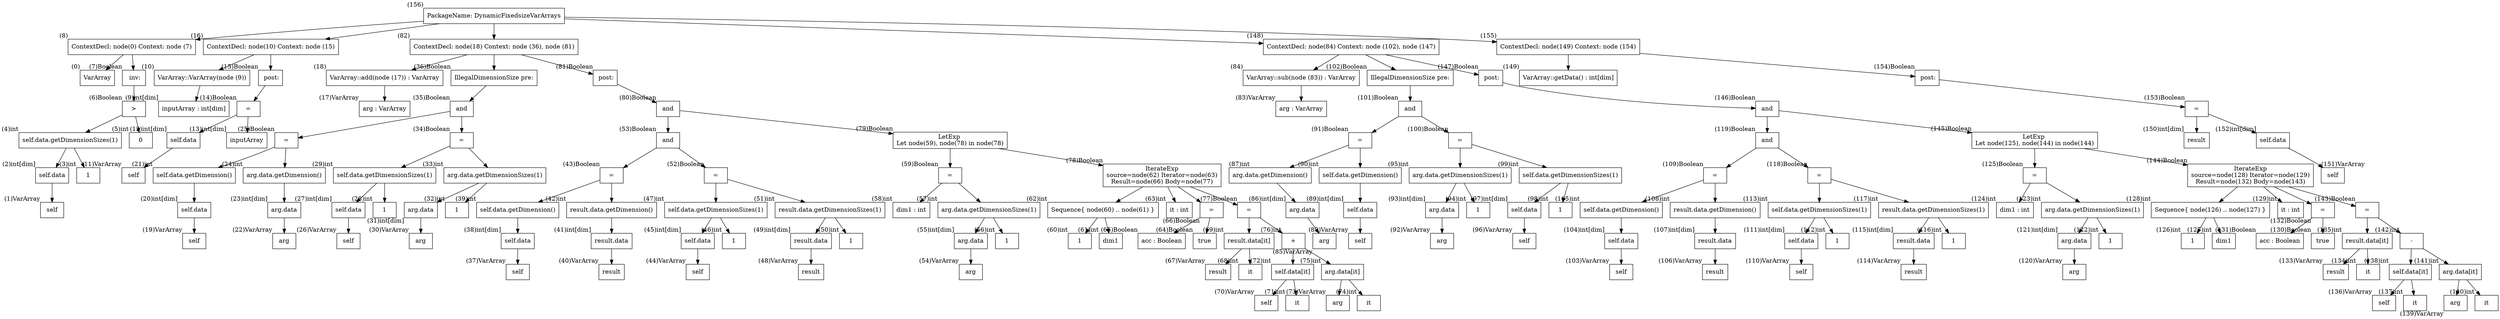 digraph AST {
  node [shape=box];
  n156 [label="PackageName: DynamicFixedsizeVarArrays", xlabel="(156)"];
  n156 -> n8;
  n156 -> n16;
  n156 -> n82;
  n156 -> n148;
  n156 -> n155;
  n8 [label="ContextDecl: node(0) Context: node (7)", xlabel="(8)"];
  n8 -> n0;
  n8 -> n7;
  n16 [label="ContextDecl: node(10) Context: node (15)", xlabel="(16)"];
  n16 -> n10;
  n16 -> n15;
  n82 [label="ContextDecl: node(18) Context: node (36), node (81)", xlabel="(82)"];
  n82 -> n18;
  n82 -> n36;
  n82 -> n81;
  n148 [label="ContextDecl: node(84) Context: node (102), node (147)", xlabel="(148)"];
  n148 -> n84;
  n148 -> n102;
  n148 -> n147;
  n155 [label="ContextDecl: node(149) Context: node (154)", xlabel="(155)"];
  n155 -> n149;
  n155 -> n154;
  n0 [label="VarArray", xlabel="(0)"];
  n7 [label=" inv:", xlabel="(7)Boolean"];
  n7 -> n6;
  n10 [label="VarArray::VarArray(node (9))", xlabel="(10)"];
  n10 -> n9;
  n15 [label=" post:", xlabel="(15)Boolean"];
  n15 -> n14;
  n18 [label="VarArray::add(node (17)) : VarArray", xlabel="(18)"];
  n18 -> n17;
  n36 [label="IllegalDimensionSize pre:", xlabel="(36)Boolean"];
  n36 -> n35;
  n81 [label=" post:", xlabel="(81)Boolean"];
  n81 -> n80;
  n84 [label="VarArray::sub(node (83)) : VarArray", xlabel="(84)"];
  n84 -> n83;
  n102 [label="IllegalDimensionSize pre:", xlabel="(102)Boolean"];
  n102 -> n101;
  n147 [label=" post:", xlabel="(147)Boolean"];
  n147 -> n146;
  n149 [label="VarArray::getData() : int[dim]", xlabel="(149)"];
  n154 [label=" post:", xlabel="(154)Boolean"];
  n154 -> n153;
  n6 [label=">", xlabel="(6)Boolean"];
  n6 -> n4;
  n6 -> n5;
  n9 [label="inputArray : int[dim]", xlabel="(9)int[dim]"];
  n14 [label="=", xlabel="(14)Boolean"];
  n14 -> n12;
  n14 -> n13;
  n17 [label="arg : VarArray", xlabel="(17)VarArray"];
  n35 [label="and", xlabel="(35)Boolean"];
  n35 -> n25;
  n35 -> n34;
  n80 [label="and", xlabel="(80)Boolean"];
  n80 -> n53;
  n80 -> n79;
  n83 [label="arg : VarArray", xlabel="(83)VarArray"];
  n101 [label="and", xlabel="(101)Boolean"];
  n101 -> n91;
  n101 -> n100;
  n146 [label="and", xlabel="(146)Boolean"];
  n146 -> n119;
  n146 -> n145;
  n153 [label="=", xlabel="(153)Boolean"];
  n153 -> n150;
  n153 -> n152;
  n4 [label="self.data.getDimensionSizes(1)", xlabel="(4)int"];
  n4 -> n2;
  n4 -> n3;
  n5 [label="0", xlabel="(5)int"];
  n12 [label="self.data", xlabel="(12)int[dim]"];
  n12 -> n11;
  n13 [label="inputArray", xlabel="(13)int[dim]"];
  n25 [label="=", xlabel="(25)Boolean"];
  n25 -> n21;
  n25 -> n24;
  n34 [label="=", xlabel="(34)Boolean"];
  n34 -> n29;
  n34 -> n33;
  n53 [label="and", xlabel="(53)Boolean"];
  n53 -> n43;
  n53 -> n52;
  n79 [label="LetExp 
Let node(59), node(78) in node(78)", xlabel="(79)Boolean"];
  n79 -> n59;
  n79 -> n78;
  n91 [label="=", xlabel="(91)Boolean"];
  n91 -> n87;
  n91 -> n90;
  n100 [label="=", xlabel="(100)Boolean"];
  n100 -> n95;
  n100 -> n99;
  n119 [label="and", xlabel="(119)Boolean"];
  n119 -> n109;
  n119 -> n118;
  n145 [label="LetExp 
Let node(125), node(144) in node(144)", xlabel="(145)Boolean"];
  n145 -> n125;
  n145 -> n144;
  n150 [label="result", xlabel="(150)int[dim]"];
  n152 [label="self.data", xlabel="(152)int[dim]"];
  n152 -> n151;
  n2 [label="self.data", xlabel="(2)int[dim]"];
  n2 -> n1;
  n3 [label="1", xlabel="(3)int"];
  n11 [label="self", xlabel="(11)VarArray"];
  n21 [label="self.data.getDimension()", xlabel="(21)int"];
  n21 -> n20;
  n24 [label="arg.data.getDimension()", xlabel="(24)int"];
  n24 -> n23;
  n29 [label="self.data.getDimensionSizes(1)", xlabel="(29)int"];
  n29 -> n27;
  n29 -> n28;
  n33 [label="arg.data.getDimensionSizes(1)", xlabel="(33)int"];
  n33 -> n31;
  n33 -> n32;
  n43 [label="=", xlabel="(43)Boolean"];
  n43 -> n39;
  n43 -> n42;
  n52 [label="=", xlabel="(52)Boolean"];
  n52 -> n47;
  n52 -> n51;
  n59 [label="=", xlabel="(59)Boolean"];
  n59 -> n58;
  n59 -> n57;
  n78 [label="IterateExp
source=node(62) Iterator=node(63)
Result=node(66) Body=node(77)", xlabel="(78)Boolean"];
  n78 -> n62;
  n78 -> n63;
  n78 -> n66;
  n78 -> n77;
  n87 [label="arg.data.getDimension()", xlabel="(87)int"];
  n87 -> n86;
  n90 [label="self.data.getDimension()", xlabel="(90)int"];
  n90 -> n89;
  n95 [label="arg.data.getDimensionSizes(1)", xlabel="(95)int"];
  n95 -> n93;
  n95 -> n94;
  n99 [label="self.data.getDimensionSizes(1)", xlabel="(99)int"];
  n99 -> n97;
  n99 -> n98;
  n109 [label="=", xlabel="(109)Boolean"];
  n109 -> n105;
  n109 -> n108;
  n118 [label="=", xlabel="(118)Boolean"];
  n118 -> n113;
  n118 -> n117;
  n125 [label="=", xlabel="(125)Boolean"];
  n125 -> n124;
  n125 -> n123;
  n144 [label="IterateExp
source=node(128) Iterator=node(129)
Result=node(132) Body=node(143)", xlabel="(144)Boolean"];
  n144 -> n128;
  n144 -> n129;
  n144 -> n132;
  n144 -> n143;
  n151 [label="self", xlabel="(151)VarArray"];
  n1 [label="self", xlabel="(1)VarArray"];
  n20 [label="self.data", xlabel="(20)int[dim]"];
  n20 -> n19;
  n23 [label="arg.data", xlabel="(23)int[dim]"];
  n23 -> n22;
  n27 [label="self.data", xlabel="(27)int[dim]"];
  n27 -> n26;
  n28 [label="1", xlabel="(28)int"];
  n31 [label="arg.data", xlabel="(31)int[dim]"];
  n31 -> n30;
  n32 [label="1", xlabel="(32)int"];
  n39 [label="self.data.getDimension()", xlabel="(39)int"];
  n39 -> n38;
  n42 [label="result.data.getDimension()", xlabel="(42)int"];
  n42 -> n41;
  n47 [label="self.data.getDimensionSizes(1)", xlabel="(47)int"];
  n47 -> n45;
  n47 -> n46;
  n51 [label="result.data.getDimensionSizes(1)", xlabel="(51)int"];
  n51 -> n49;
  n51 -> n50;
  n58 [label="dim1 : int", xlabel="(58)int"];
  n57 [label="arg.data.getDimensionSizes(1)", xlabel="(57)int"];
  n57 -> n55;
  n57 -> n56;
  n62 [label="Sequence{ node(60) .. node(61) }", xlabel="(62)int"];
  n62 -> n60;
  n62 -> n61;
  n63 [label="it : int", xlabel="(63)int"];
  n66 [label="=", xlabel="(66)Boolean"];
  n66 -> n65;
  n66 -> n64;
  n77 [label="=", xlabel="(77)Boolean"];
  n77 -> n69;
  n77 -> n76;
  n86 [label="arg.data", xlabel="(86)int[dim]"];
  n86 -> n85;
  n89 [label="self.data", xlabel="(89)int[dim]"];
  n89 -> n88;
  n93 [label="arg.data", xlabel="(93)int[dim]"];
  n93 -> n92;
  n94 [label="1", xlabel="(94)int"];
  n97 [label="self.data", xlabel="(97)int[dim]"];
  n97 -> n96;
  n98 [label="1", xlabel="(98)int"];
  n105 [label="self.data.getDimension()", xlabel="(105)int"];
  n105 -> n104;
  n108 [label="result.data.getDimension()", xlabel="(108)int"];
  n108 -> n107;
  n113 [label="self.data.getDimensionSizes(1)", xlabel="(113)int"];
  n113 -> n111;
  n113 -> n112;
  n117 [label="result.data.getDimensionSizes(1)", xlabel="(117)int"];
  n117 -> n115;
  n117 -> n116;
  n124 [label="dim1 : int", xlabel="(124)int"];
  n123 [label="arg.data.getDimensionSizes(1)", xlabel="(123)int"];
  n123 -> n121;
  n123 -> n122;
  n128 [label="Sequence{ node(126) .. node(127) }", xlabel="(128)int"];
  n128 -> n126;
  n128 -> n127;
  n129 [label="it : int", xlabel="(129)int"];
  n132 [label="=", xlabel="(132)Boolean"];
  n132 -> n131;
  n132 -> n130;
  n143 [label="=", xlabel="(143)Boolean"];
  n143 -> n135;
  n143 -> n142;
  n19 [label="self", xlabel="(19)VarArray"];
  n22 [label="arg", xlabel="(22)VarArray"];
  n26 [label="self", xlabel="(26)VarArray"];
  n30 [label="arg", xlabel="(30)VarArray"];
  n38 [label="self.data", xlabel="(38)int[dim]"];
  n38 -> n37;
  n41 [label="result.data", xlabel="(41)int[dim]"];
  n41 -> n40;
  n45 [label="self.data", xlabel="(45)int[dim]"];
  n45 -> n44;
  n46 [label="1", xlabel="(46)int"];
  n49 [label="result.data", xlabel="(49)int[dim]"];
  n49 -> n48;
  n50 [label="1", xlabel="(50)int"];
  n55 [label="arg.data", xlabel="(55)int[dim]"];
  n55 -> n54;
  n56 [label="1", xlabel="(56)int"];
  n60 [label="1", xlabel="(60)int"];
  n61 [label="dim1", xlabel="(61)int"];
  n65 [label="acc : Boolean", xlabel="(65)Boolean"];
  n64 [label="true", xlabel="(64)Boolean"];
  n69 [label="result.data[it]", xlabel="(69)int"];
  n69 -> n67;
  n69 -> n68;
  n76 [label="+", xlabel="(76)int"];
  n76 -> n72;
  n76 -> n75;
  n85 [label="arg", xlabel="(85)VarArray"];
  n88 [label="self", xlabel="(88)VarArray"];
  n92 [label="arg", xlabel="(92)VarArray"];
  n96 [label="self", xlabel="(96)VarArray"];
  n104 [label="self.data", xlabel="(104)int[dim]"];
  n104 -> n103;
  n107 [label="result.data", xlabel="(107)int[dim]"];
  n107 -> n106;
  n111 [label="self.data", xlabel="(111)int[dim]"];
  n111 -> n110;
  n112 [label="1", xlabel="(112)int"];
  n115 [label="result.data", xlabel="(115)int[dim]"];
  n115 -> n114;
  n116 [label="1", xlabel="(116)int"];
  n121 [label="arg.data", xlabel="(121)int[dim]"];
  n121 -> n120;
  n122 [label="1", xlabel="(122)int"];
  n126 [label="1", xlabel="(126)int"];
  n127 [label="dim1", xlabel="(127)int"];
  n131 [label="acc : Boolean", xlabel="(131)Boolean"];
  n130 [label="true", xlabel="(130)Boolean"];
  n135 [label="result.data[it]", xlabel="(135)int"];
  n135 -> n133;
  n135 -> n134;
  n142 [label="-", xlabel="(142)int"];
  n142 -> n138;
  n142 -> n141;
  n37 [label="self", xlabel="(37)VarArray"];
  n40 [label="result", xlabel="(40)VarArray"];
  n44 [label="self", xlabel="(44)VarArray"];
  n48 [label="result", xlabel="(48)VarArray"];
  n54 [label="arg", xlabel="(54)VarArray"];
  n67 [label="result", xlabel="(67)VarArray"];
  n68 [label="it", xlabel="(68)int"];
  n72 [label="self.data[it]", xlabel="(72)int"];
  n72 -> n70;
  n72 -> n71;
  n75 [label="arg.data[it]", xlabel="(75)int"];
  n75 -> n73;
  n75 -> n74;
  n103 [label="self", xlabel="(103)VarArray"];
  n106 [label="result", xlabel="(106)VarArray"];
  n110 [label="self", xlabel="(110)VarArray"];
  n114 [label="result", xlabel="(114)VarArray"];
  n120 [label="arg", xlabel="(120)VarArray"];
  n133 [label="result", xlabel="(133)VarArray"];
  n134 [label="it", xlabel="(134)int"];
  n138 [label="self.data[it]", xlabel="(138)int"];
  n138 -> n136;
  n138 -> n137;
  n141 [label="arg.data[it]", xlabel="(141)int"];
  n141 -> n139;
  n141 -> n140;
  n70 [label="self", xlabel="(70)VarArray"];
  n71 [label="it", xlabel="(71)int"];
  n73 [label="arg", xlabel="(73)VarArray"];
  n74 [label="it", xlabel="(74)int"];
  n136 [label="self", xlabel="(136)VarArray"];
  n137 [label="it", xlabel="(137)int"];
  n139 [label="arg", xlabel="(139)VarArray"];
  n140 [label="it", xlabel="(140)int"];
}
